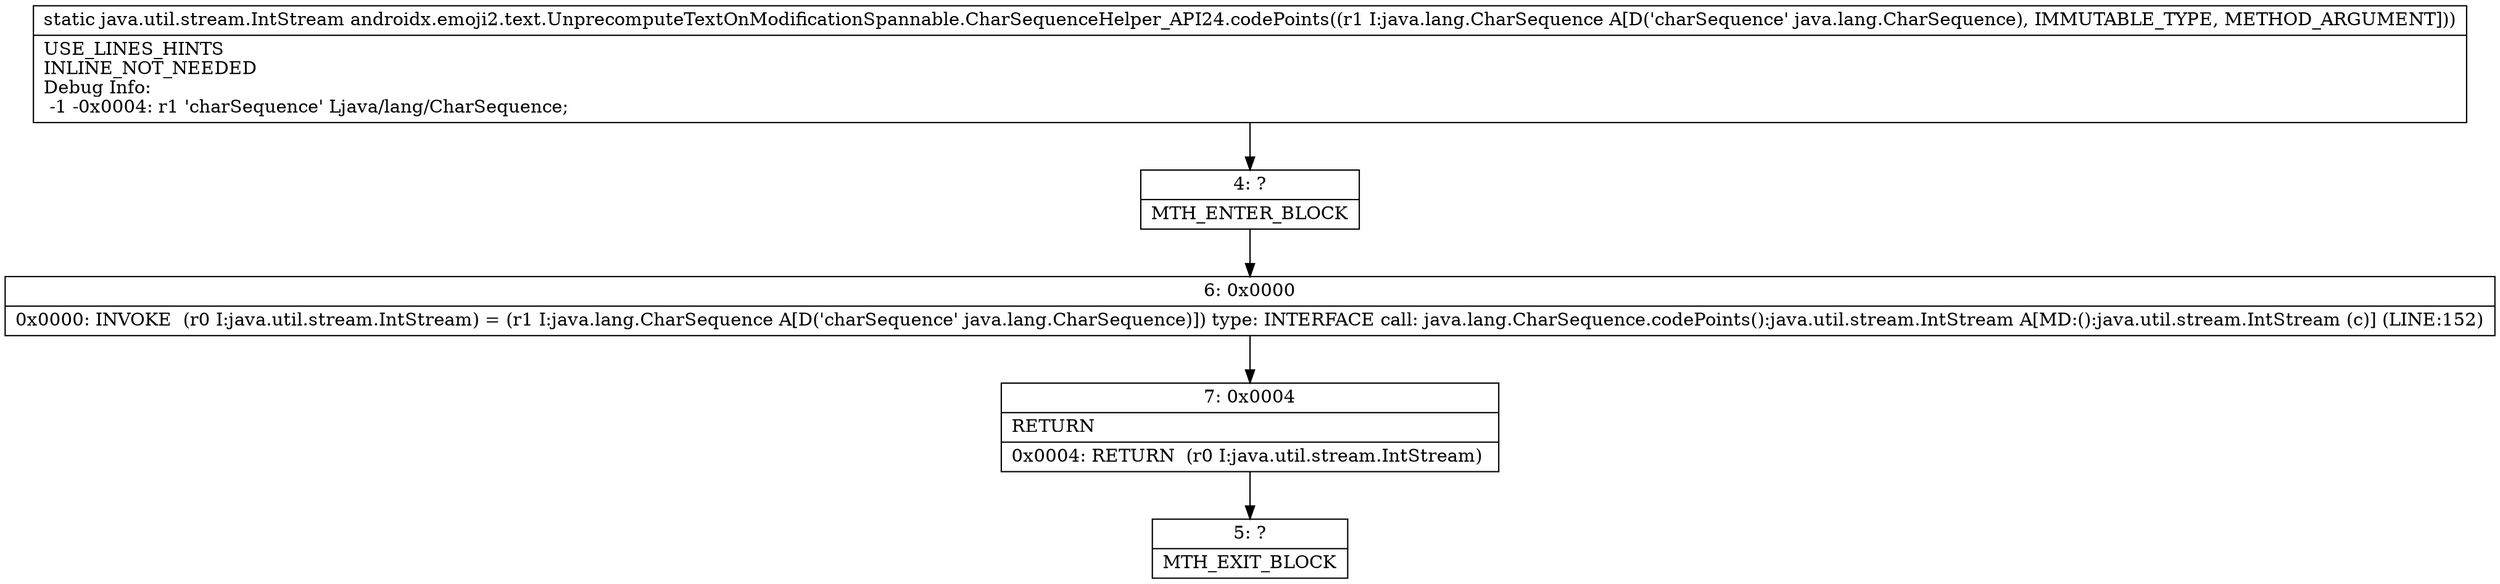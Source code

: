 digraph "CFG forandroidx.emoji2.text.UnprecomputeTextOnModificationSpannable.CharSequenceHelper_API24.codePoints(Ljava\/lang\/CharSequence;)Ljava\/util\/stream\/IntStream;" {
Node_4 [shape=record,label="{4\:\ ?|MTH_ENTER_BLOCK\l}"];
Node_6 [shape=record,label="{6\:\ 0x0000|0x0000: INVOKE  (r0 I:java.util.stream.IntStream) = (r1 I:java.lang.CharSequence A[D('charSequence' java.lang.CharSequence)]) type: INTERFACE call: java.lang.CharSequence.codePoints():java.util.stream.IntStream A[MD:():java.util.stream.IntStream (c)] (LINE:152)\l}"];
Node_7 [shape=record,label="{7\:\ 0x0004|RETURN\l|0x0004: RETURN  (r0 I:java.util.stream.IntStream) \l}"];
Node_5 [shape=record,label="{5\:\ ?|MTH_EXIT_BLOCK\l}"];
MethodNode[shape=record,label="{static java.util.stream.IntStream androidx.emoji2.text.UnprecomputeTextOnModificationSpannable.CharSequenceHelper_API24.codePoints((r1 I:java.lang.CharSequence A[D('charSequence' java.lang.CharSequence), IMMUTABLE_TYPE, METHOD_ARGUMENT]))  | USE_LINES_HINTS\lINLINE_NOT_NEEDED\lDebug Info:\l  \-1 \-0x0004: r1 'charSequence' Ljava\/lang\/CharSequence;\l}"];
MethodNode -> Node_4;Node_4 -> Node_6;
Node_6 -> Node_7;
Node_7 -> Node_5;
}


